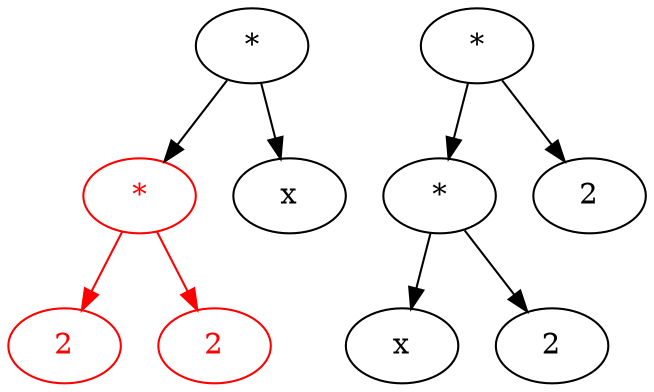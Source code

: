 digraph {
    rankdir="TR"
    ordering="out"

    "N1" [label="*"]
    "N2" [label="*" color=red fontcolor=red]
    "N3" [label="*"]
    "N4" [label="*"]
    "x1" [label="x"]
    "x2" [label="x"]
    "21" [label="2" color=red fontcolor=red]
    "22" [label="2" color=red fontcolor=red]
    "23" [label="2"]
    "24" [label="2"]

    "N1" -> "N2"
    "N1" -> "x1"
    "N2" -> "21" [color=red]
    "N2" -> "22" [color=red]

    "N3" -> "N4"
    "N3" -> "24"
    "N4" -> "x2"
    "N4" -> "23"
}
